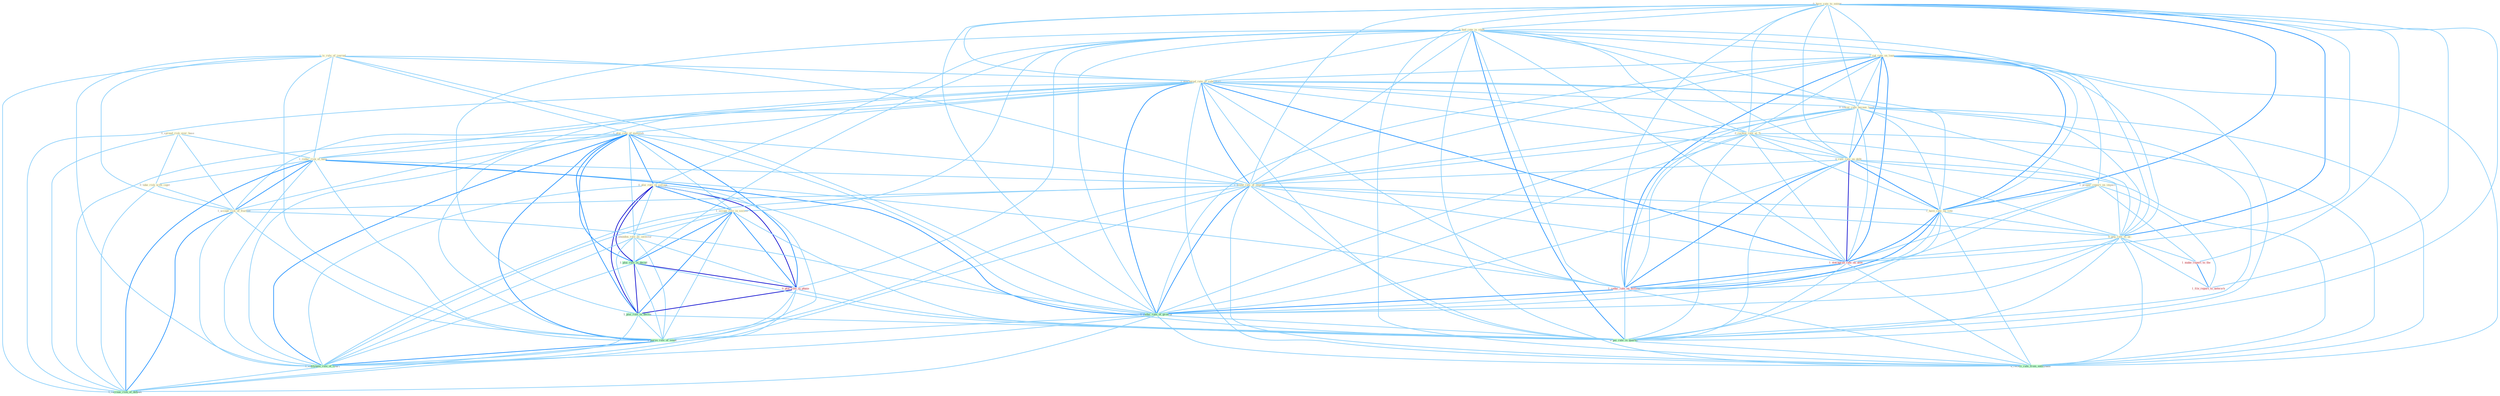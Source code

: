 Graph G{ 
    node
    [shape=polygon,style=filled,width=.5,height=.06,color="#BDFCC9",fixedsize=true,fontsize=4,
    fontcolor="#2f4f4f"];
    {node
    [color="#ffffe0", fontcolor="#8b7d6b"] "1_is_rule_of_journal " "0_have_rate_to_extent " "0_had_rate_in_studi " "1_cut_rate_on_loan " "0_spread_risk_over_base " "1_downgrad_rate_of_subsidiari " "0_lower_rate_becaus_level " "1_plai_role_of_messiah " "0_plai_role_in_collaps " "1_reduc_risk_of_have " "0_take_risk_with_capit " "0_reckon_rate_at_% " "0_rais_rate_on_debt " "1_found_rate_of_improv " "1_prepar_report_on_impact " "1_have_rate_on_vote " "1_occupi_role_in_societi " "0_peg_rate_to_us " "1_abandon_role_as_investor " "1_accept_risk_of_fluctuat "}
{node [color="#fff0f5", fontcolor="#b22222"] "1_downgrad_rate_on_debt " "1_reduc_rate_on_million " "0_plai_role_in_phase " "1_make_report_to_the " "1_file_report_to_network "}
edge [color="#B0E2FF"];

	"1_is_rule_of_journal " -- "1_downgrad_rate_of_subsidiari " [w="1", color="#87cefa" ];
	"1_is_rule_of_journal " -- "1_plai_role_of_messiah " [w="1", color="#87cefa" ];
	"1_is_rule_of_journal " -- "1_reduc_risk_of_have " [w="1", color="#87cefa" ];
	"1_is_rule_of_journal " -- "1_found_rate_of_improv " [w="1", color="#87cefa" ];
	"1_is_rule_of_journal " -- "1_accept_risk_of_fluctuat " [w="1", color="#87cefa" ];
	"1_is_rule_of_journal " -- "1_reduc_rate_of_growth " [w="1", color="#87cefa" ];
	"1_is_rule_of_journal " -- "1_pursu_role_of_senat " [w="1", color="#87cefa" ];
	"1_is_rule_of_journal " -- "1_entitynam_role_of_court " [w="1", color="#87cefa" ];
	"1_is_rule_of_journal " -- "1_increas_risk_of_default " [w="1", color="#87cefa" ];
	"0_have_rate_to_extent " -- "0_had_rate_in_studi " [w="1", color="#87cefa" ];
	"0_have_rate_to_extent " -- "1_cut_rate_on_loan " [w="1", color="#87cefa" ];
	"0_have_rate_to_extent " -- "1_downgrad_rate_of_subsidiari " [w="1", color="#87cefa" ];
	"0_have_rate_to_extent " -- "0_lower_rate_becaus_level " [w="1", color="#87cefa" ];
	"0_have_rate_to_extent " -- "0_reckon_rate_at_% " [w="1", color="#87cefa" ];
	"0_have_rate_to_extent " -- "0_rais_rate_on_debt " [w="1", color="#87cefa" ];
	"0_have_rate_to_extent " -- "1_found_rate_of_improv " [w="1", color="#87cefa" ];
	"0_have_rate_to_extent " -- "1_have_rate_on_vote " [w="2", color="#1e90ff" , len=0.8];
	"0_have_rate_to_extent " -- "0_peg_rate_to_us " [w="2", color="#1e90ff" , len=0.8];
	"0_have_rate_to_extent " -- "1_downgrad_rate_on_debt " [w="1", color="#87cefa" ];
	"0_have_rate_to_extent " -- "1_reduc_rate_on_million " [w="1", color="#87cefa" ];
	"0_have_rate_to_extent " -- "1_reduc_rate_of_growth " [w="1", color="#87cefa" ];
	"0_have_rate_to_extent " -- "1_make_report_to_the " [w="1", color="#87cefa" ];
	"0_have_rate_to_extent " -- "0_pai_rate_in_quarter " [w="1", color="#87cefa" ];
	"0_have_rate_to_extent " -- "1_file_report_to_network " [w="1", color="#87cefa" ];
	"0_have_rate_to_extent " -- "0_receiv_rate_from_entitynam " [w="1", color="#87cefa" ];
	"0_had_rate_in_studi " -- "1_cut_rate_on_loan " [w="1", color="#87cefa" ];
	"0_had_rate_in_studi " -- "1_downgrad_rate_of_subsidiari " [w="1", color="#87cefa" ];
	"0_had_rate_in_studi " -- "0_lower_rate_becaus_level " [w="1", color="#87cefa" ];
	"0_had_rate_in_studi " -- "0_plai_role_in_collaps " [w="1", color="#87cefa" ];
	"0_had_rate_in_studi " -- "0_reckon_rate_at_% " [w="1", color="#87cefa" ];
	"0_had_rate_in_studi " -- "0_rais_rate_on_debt " [w="1", color="#87cefa" ];
	"0_had_rate_in_studi " -- "1_found_rate_of_improv " [w="1", color="#87cefa" ];
	"0_had_rate_in_studi " -- "1_have_rate_on_vote " [w="1", color="#87cefa" ];
	"0_had_rate_in_studi " -- "1_occupi_role_in_societi " [w="1", color="#87cefa" ];
	"0_had_rate_in_studi " -- "0_peg_rate_to_us " [w="1", color="#87cefa" ];
	"0_had_rate_in_studi " -- "1_downgrad_rate_on_debt " [w="1", color="#87cefa" ];
	"0_had_rate_in_studi " -- "1_reduc_rate_on_million " [w="1", color="#87cefa" ];
	"0_had_rate_in_studi " -- "1_plai_role_in_decad " [w="1", color="#87cefa" ];
	"0_had_rate_in_studi " -- "0_plai_role_in_phase " [w="1", color="#87cefa" ];
	"0_had_rate_in_studi " -- "1_reduc_rate_of_growth " [w="1", color="#87cefa" ];
	"0_had_rate_in_studi " -- "1_plai_role_in_declin " [w="1", color="#87cefa" ];
	"0_had_rate_in_studi " -- "0_pai_rate_in_quarter " [w="2", color="#1e90ff" , len=0.8];
	"0_had_rate_in_studi " -- "0_receiv_rate_from_entitynam " [w="1", color="#87cefa" ];
	"1_cut_rate_on_loan " -- "1_downgrad_rate_of_subsidiari " [w="1", color="#87cefa" ];
	"1_cut_rate_on_loan " -- "0_lower_rate_becaus_level " [w="1", color="#87cefa" ];
	"1_cut_rate_on_loan " -- "0_reckon_rate_at_% " [w="1", color="#87cefa" ];
	"1_cut_rate_on_loan " -- "0_rais_rate_on_debt " [w="2", color="#1e90ff" , len=0.8];
	"1_cut_rate_on_loan " -- "1_found_rate_of_improv " [w="1", color="#87cefa" ];
	"1_cut_rate_on_loan " -- "1_prepar_report_on_impact " [w="1", color="#87cefa" ];
	"1_cut_rate_on_loan " -- "1_have_rate_on_vote " [w="2", color="#1e90ff" , len=0.8];
	"1_cut_rate_on_loan " -- "0_peg_rate_to_us " [w="1", color="#87cefa" ];
	"1_cut_rate_on_loan " -- "1_downgrad_rate_on_debt " [w="2", color="#1e90ff" , len=0.8];
	"1_cut_rate_on_loan " -- "1_reduc_rate_on_million " [w="2", color="#1e90ff" , len=0.8];
	"1_cut_rate_on_loan " -- "1_reduc_rate_of_growth " [w="1", color="#87cefa" ];
	"1_cut_rate_on_loan " -- "0_pai_rate_in_quarter " [w="1", color="#87cefa" ];
	"1_cut_rate_on_loan " -- "0_receiv_rate_from_entitynam " [w="1", color="#87cefa" ];
	"0_spread_risk_over_base " -- "1_reduc_risk_of_have " [w="1", color="#87cefa" ];
	"0_spread_risk_over_base " -- "0_take_risk_with_capit " [w="1", color="#87cefa" ];
	"0_spread_risk_over_base " -- "1_accept_risk_of_fluctuat " [w="1", color="#87cefa" ];
	"0_spread_risk_over_base " -- "1_increas_risk_of_default " [w="1", color="#87cefa" ];
	"1_downgrad_rate_of_subsidiari " -- "0_lower_rate_becaus_level " [w="1", color="#87cefa" ];
	"1_downgrad_rate_of_subsidiari " -- "1_plai_role_of_messiah " [w="1", color="#87cefa" ];
	"1_downgrad_rate_of_subsidiari " -- "1_reduc_risk_of_have " [w="1", color="#87cefa" ];
	"1_downgrad_rate_of_subsidiari " -- "0_reckon_rate_at_% " [w="1", color="#87cefa" ];
	"1_downgrad_rate_of_subsidiari " -- "0_rais_rate_on_debt " [w="1", color="#87cefa" ];
	"1_downgrad_rate_of_subsidiari " -- "1_found_rate_of_improv " [w="2", color="#1e90ff" , len=0.8];
	"1_downgrad_rate_of_subsidiari " -- "1_have_rate_on_vote " [w="1", color="#87cefa" ];
	"1_downgrad_rate_of_subsidiari " -- "0_peg_rate_to_us " [w="1", color="#87cefa" ];
	"1_downgrad_rate_of_subsidiari " -- "1_accept_risk_of_fluctuat " [w="1", color="#87cefa" ];
	"1_downgrad_rate_of_subsidiari " -- "1_downgrad_rate_on_debt " [w="2", color="#1e90ff" , len=0.8];
	"1_downgrad_rate_of_subsidiari " -- "1_reduc_rate_on_million " [w="1", color="#87cefa" ];
	"1_downgrad_rate_of_subsidiari " -- "1_reduc_rate_of_growth " [w="2", color="#1e90ff" , len=0.8];
	"1_downgrad_rate_of_subsidiari " -- "0_pai_rate_in_quarter " [w="1", color="#87cefa" ];
	"1_downgrad_rate_of_subsidiari " -- "1_pursu_role_of_senat " [w="1", color="#87cefa" ];
	"1_downgrad_rate_of_subsidiari " -- "1_entitynam_role_of_court " [w="1", color="#87cefa" ];
	"1_downgrad_rate_of_subsidiari " -- "0_receiv_rate_from_entitynam " [w="1", color="#87cefa" ];
	"1_downgrad_rate_of_subsidiari " -- "1_increas_risk_of_default " [w="1", color="#87cefa" ];
	"0_lower_rate_becaus_level " -- "0_reckon_rate_at_% " [w="1", color="#87cefa" ];
	"0_lower_rate_becaus_level " -- "0_rais_rate_on_debt " [w="1", color="#87cefa" ];
	"0_lower_rate_becaus_level " -- "1_found_rate_of_improv " [w="1", color="#87cefa" ];
	"0_lower_rate_becaus_level " -- "1_have_rate_on_vote " [w="1", color="#87cefa" ];
	"0_lower_rate_becaus_level " -- "0_peg_rate_to_us " [w="1", color="#87cefa" ];
	"0_lower_rate_becaus_level " -- "1_downgrad_rate_on_debt " [w="1", color="#87cefa" ];
	"0_lower_rate_becaus_level " -- "1_reduc_rate_on_million " [w="1", color="#87cefa" ];
	"0_lower_rate_becaus_level " -- "1_reduc_rate_of_growth " [w="1", color="#87cefa" ];
	"0_lower_rate_becaus_level " -- "0_pai_rate_in_quarter " [w="1", color="#87cefa" ];
	"0_lower_rate_becaus_level " -- "0_receiv_rate_from_entitynam " [w="1", color="#87cefa" ];
	"1_plai_role_of_messiah " -- "0_plai_role_in_collaps " [w="2", color="#1e90ff" , len=0.8];
	"1_plai_role_of_messiah " -- "1_reduc_risk_of_have " [w="1", color="#87cefa" ];
	"1_plai_role_of_messiah " -- "1_found_rate_of_improv " [w="1", color="#87cefa" ];
	"1_plai_role_of_messiah " -- "1_occupi_role_in_societi " [w="1", color="#87cefa" ];
	"1_plai_role_of_messiah " -- "1_abandon_role_as_investor " [w="1", color="#87cefa" ];
	"1_plai_role_of_messiah " -- "1_accept_risk_of_fluctuat " [w="1", color="#87cefa" ];
	"1_plai_role_of_messiah " -- "1_plai_role_in_decad " [w="2", color="#1e90ff" , len=0.8];
	"1_plai_role_of_messiah " -- "0_plai_role_in_phase " [w="2", color="#1e90ff" , len=0.8];
	"1_plai_role_of_messiah " -- "1_reduc_rate_of_growth " [w="1", color="#87cefa" ];
	"1_plai_role_of_messiah " -- "1_plai_role_in_declin " [w="2", color="#1e90ff" , len=0.8];
	"1_plai_role_of_messiah " -- "1_pursu_role_of_senat " [w="2", color="#1e90ff" , len=0.8];
	"1_plai_role_of_messiah " -- "1_entitynam_role_of_court " [w="2", color="#1e90ff" , len=0.8];
	"1_plai_role_of_messiah " -- "1_increas_risk_of_default " [w="1", color="#87cefa" ];
	"0_plai_role_in_collaps " -- "1_occupi_role_in_societi " [w="2", color="#1e90ff" , len=0.8];
	"0_plai_role_in_collaps " -- "1_abandon_role_as_investor " [w="1", color="#87cefa" ];
	"0_plai_role_in_collaps " -- "1_plai_role_in_decad " [w="3", color="#0000cd" , len=0.6];
	"0_plai_role_in_collaps " -- "0_plai_role_in_phase " [w="3", color="#0000cd" , len=0.6];
	"0_plai_role_in_collaps " -- "1_plai_role_in_declin " [w="3", color="#0000cd" , len=0.6];
	"0_plai_role_in_collaps " -- "0_pai_rate_in_quarter " [w="1", color="#87cefa" ];
	"0_plai_role_in_collaps " -- "1_pursu_role_of_senat " [w="1", color="#87cefa" ];
	"0_plai_role_in_collaps " -- "1_entitynam_role_of_court " [w="1", color="#87cefa" ];
	"1_reduc_risk_of_have " -- "0_take_risk_with_capit " [w="1", color="#87cefa" ];
	"1_reduc_risk_of_have " -- "1_found_rate_of_improv " [w="1", color="#87cefa" ];
	"1_reduc_risk_of_have " -- "1_accept_risk_of_fluctuat " [w="2", color="#1e90ff" , len=0.8];
	"1_reduc_risk_of_have " -- "1_reduc_rate_on_million " [w="1", color="#87cefa" ];
	"1_reduc_risk_of_have " -- "1_reduc_rate_of_growth " [w="2", color="#1e90ff" , len=0.8];
	"1_reduc_risk_of_have " -- "1_pursu_role_of_senat " [w="1", color="#87cefa" ];
	"1_reduc_risk_of_have " -- "1_entitynam_role_of_court " [w="1", color="#87cefa" ];
	"1_reduc_risk_of_have " -- "1_increas_risk_of_default " [w="2", color="#1e90ff" , len=0.8];
	"0_take_risk_with_capit " -- "1_accept_risk_of_fluctuat " [w="1", color="#87cefa" ];
	"0_take_risk_with_capit " -- "1_increas_risk_of_default " [w="1", color="#87cefa" ];
	"0_reckon_rate_at_% " -- "0_rais_rate_on_debt " [w="1", color="#87cefa" ];
	"0_reckon_rate_at_% " -- "1_found_rate_of_improv " [w="1", color="#87cefa" ];
	"0_reckon_rate_at_% " -- "1_have_rate_on_vote " [w="1", color="#87cefa" ];
	"0_reckon_rate_at_% " -- "0_peg_rate_to_us " [w="1", color="#87cefa" ];
	"0_reckon_rate_at_% " -- "1_downgrad_rate_on_debt " [w="1", color="#87cefa" ];
	"0_reckon_rate_at_% " -- "1_reduc_rate_on_million " [w="1", color="#87cefa" ];
	"0_reckon_rate_at_% " -- "1_reduc_rate_of_growth " [w="1", color="#87cefa" ];
	"0_reckon_rate_at_% " -- "0_pai_rate_in_quarter " [w="1", color="#87cefa" ];
	"0_reckon_rate_at_% " -- "0_receiv_rate_from_entitynam " [w="1", color="#87cefa" ];
	"0_rais_rate_on_debt " -- "1_found_rate_of_improv " [w="1", color="#87cefa" ];
	"0_rais_rate_on_debt " -- "1_prepar_report_on_impact " [w="1", color="#87cefa" ];
	"0_rais_rate_on_debt " -- "1_have_rate_on_vote " [w="2", color="#1e90ff" , len=0.8];
	"0_rais_rate_on_debt " -- "0_peg_rate_to_us " [w="1", color="#87cefa" ];
	"0_rais_rate_on_debt " -- "1_downgrad_rate_on_debt " [w="3", color="#0000cd" , len=0.6];
	"0_rais_rate_on_debt " -- "1_reduc_rate_on_million " [w="2", color="#1e90ff" , len=0.8];
	"0_rais_rate_on_debt " -- "1_reduc_rate_of_growth " [w="1", color="#87cefa" ];
	"0_rais_rate_on_debt " -- "0_pai_rate_in_quarter " [w="1", color="#87cefa" ];
	"0_rais_rate_on_debt " -- "0_receiv_rate_from_entitynam " [w="1", color="#87cefa" ];
	"1_found_rate_of_improv " -- "1_have_rate_on_vote " [w="1", color="#87cefa" ];
	"1_found_rate_of_improv " -- "0_peg_rate_to_us " [w="1", color="#87cefa" ];
	"1_found_rate_of_improv " -- "1_accept_risk_of_fluctuat " [w="1", color="#87cefa" ];
	"1_found_rate_of_improv " -- "1_downgrad_rate_on_debt " [w="1", color="#87cefa" ];
	"1_found_rate_of_improv " -- "1_reduc_rate_on_million " [w="1", color="#87cefa" ];
	"1_found_rate_of_improv " -- "1_reduc_rate_of_growth " [w="2", color="#1e90ff" , len=0.8];
	"1_found_rate_of_improv " -- "0_pai_rate_in_quarter " [w="1", color="#87cefa" ];
	"1_found_rate_of_improv " -- "1_pursu_role_of_senat " [w="1", color="#87cefa" ];
	"1_found_rate_of_improv " -- "1_entitynam_role_of_court " [w="1", color="#87cefa" ];
	"1_found_rate_of_improv " -- "0_receiv_rate_from_entitynam " [w="1", color="#87cefa" ];
	"1_found_rate_of_improv " -- "1_increas_risk_of_default " [w="1", color="#87cefa" ];
	"1_prepar_report_on_impact " -- "1_have_rate_on_vote " [w="1", color="#87cefa" ];
	"1_prepar_report_on_impact " -- "1_downgrad_rate_on_debt " [w="1", color="#87cefa" ];
	"1_prepar_report_on_impact " -- "1_reduc_rate_on_million " [w="1", color="#87cefa" ];
	"1_prepar_report_on_impact " -- "1_make_report_to_the " [w="1", color="#87cefa" ];
	"1_prepar_report_on_impact " -- "1_file_report_to_network " [w="1", color="#87cefa" ];
	"1_have_rate_on_vote " -- "0_peg_rate_to_us " [w="1", color="#87cefa" ];
	"1_have_rate_on_vote " -- "1_downgrad_rate_on_debt " [w="2", color="#1e90ff" , len=0.8];
	"1_have_rate_on_vote " -- "1_reduc_rate_on_million " [w="2", color="#1e90ff" , len=0.8];
	"1_have_rate_on_vote " -- "1_reduc_rate_of_growth " [w="1", color="#87cefa" ];
	"1_have_rate_on_vote " -- "0_pai_rate_in_quarter " [w="1", color="#87cefa" ];
	"1_have_rate_on_vote " -- "0_receiv_rate_from_entitynam " [w="1", color="#87cefa" ];
	"1_occupi_role_in_societi " -- "1_abandon_role_as_investor " [w="1", color="#87cefa" ];
	"1_occupi_role_in_societi " -- "1_plai_role_in_decad " [w="2", color="#1e90ff" , len=0.8];
	"1_occupi_role_in_societi " -- "0_plai_role_in_phase " [w="2", color="#1e90ff" , len=0.8];
	"1_occupi_role_in_societi " -- "1_plai_role_in_declin " [w="2", color="#1e90ff" , len=0.8];
	"1_occupi_role_in_societi " -- "0_pai_rate_in_quarter " [w="1", color="#87cefa" ];
	"1_occupi_role_in_societi " -- "1_pursu_role_of_senat " [w="1", color="#87cefa" ];
	"1_occupi_role_in_societi " -- "1_entitynam_role_of_court " [w="1", color="#87cefa" ];
	"0_peg_rate_to_us " -- "1_downgrad_rate_on_debt " [w="1", color="#87cefa" ];
	"0_peg_rate_to_us " -- "1_reduc_rate_on_million " [w="1", color="#87cefa" ];
	"0_peg_rate_to_us " -- "1_reduc_rate_of_growth " [w="1", color="#87cefa" ];
	"0_peg_rate_to_us " -- "1_make_report_to_the " [w="1", color="#87cefa" ];
	"0_peg_rate_to_us " -- "0_pai_rate_in_quarter " [w="1", color="#87cefa" ];
	"0_peg_rate_to_us " -- "1_file_report_to_network " [w="1", color="#87cefa" ];
	"0_peg_rate_to_us " -- "0_receiv_rate_from_entitynam " [w="1", color="#87cefa" ];
	"1_abandon_role_as_investor " -- "1_plai_role_in_decad " [w="1", color="#87cefa" ];
	"1_abandon_role_as_investor " -- "0_plai_role_in_phase " [w="1", color="#87cefa" ];
	"1_abandon_role_as_investor " -- "1_plai_role_in_declin " [w="1", color="#87cefa" ];
	"1_abandon_role_as_investor " -- "1_pursu_role_of_senat " [w="1", color="#87cefa" ];
	"1_abandon_role_as_investor " -- "1_entitynam_role_of_court " [w="1", color="#87cefa" ];
	"1_accept_risk_of_fluctuat " -- "1_reduc_rate_of_growth " [w="1", color="#87cefa" ];
	"1_accept_risk_of_fluctuat " -- "1_pursu_role_of_senat " [w="1", color="#87cefa" ];
	"1_accept_risk_of_fluctuat " -- "1_entitynam_role_of_court " [w="1", color="#87cefa" ];
	"1_accept_risk_of_fluctuat " -- "1_increas_risk_of_default " [w="2", color="#1e90ff" , len=0.8];
	"1_downgrad_rate_on_debt " -- "1_reduc_rate_on_million " [w="2", color="#1e90ff" , len=0.8];
	"1_downgrad_rate_on_debt " -- "1_reduc_rate_of_growth " [w="1", color="#87cefa" ];
	"1_downgrad_rate_on_debt " -- "0_pai_rate_in_quarter " [w="1", color="#87cefa" ];
	"1_downgrad_rate_on_debt " -- "0_receiv_rate_from_entitynam " [w="1", color="#87cefa" ];
	"1_reduc_rate_on_million " -- "1_reduc_rate_of_growth " [w="2", color="#1e90ff" , len=0.8];
	"1_reduc_rate_on_million " -- "0_pai_rate_in_quarter " [w="1", color="#87cefa" ];
	"1_reduc_rate_on_million " -- "0_receiv_rate_from_entitynam " [w="1", color="#87cefa" ];
	"1_plai_role_in_decad " -- "0_plai_role_in_phase " [w="3", color="#0000cd" , len=0.6];
	"1_plai_role_in_decad " -- "1_plai_role_in_declin " [w="3", color="#0000cd" , len=0.6];
	"1_plai_role_in_decad " -- "0_pai_rate_in_quarter " [w="1", color="#87cefa" ];
	"1_plai_role_in_decad " -- "1_pursu_role_of_senat " [w="1", color="#87cefa" ];
	"1_plai_role_in_decad " -- "1_entitynam_role_of_court " [w="1", color="#87cefa" ];
	"0_plai_role_in_phase " -- "1_plai_role_in_declin " [w="3", color="#0000cd" , len=0.6];
	"0_plai_role_in_phase " -- "0_pai_rate_in_quarter " [w="1", color="#87cefa" ];
	"0_plai_role_in_phase " -- "1_pursu_role_of_senat " [w="1", color="#87cefa" ];
	"0_plai_role_in_phase " -- "1_entitynam_role_of_court " [w="1", color="#87cefa" ];
	"1_reduc_rate_of_growth " -- "0_pai_rate_in_quarter " [w="1", color="#87cefa" ];
	"1_reduc_rate_of_growth " -- "1_pursu_role_of_senat " [w="1", color="#87cefa" ];
	"1_reduc_rate_of_growth " -- "1_entitynam_role_of_court " [w="1", color="#87cefa" ];
	"1_reduc_rate_of_growth " -- "0_receiv_rate_from_entitynam " [w="1", color="#87cefa" ];
	"1_reduc_rate_of_growth " -- "1_increas_risk_of_default " [w="1", color="#87cefa" ];
	"1_make_report_to_the " -- "1_file_report_to_network " [w="2", color="#1e90ff" , len=0.8];
	"1_plai_role_in_declin " -- "0_pai_rate_in_quarter " [w="1", color="#87cefa" ];
	"1_plai_role_in_declin " -- "1_pursu_role_of_senat " [w="1", color="#87cefa" ];
	"1_plai_role_in_declin " -- "1_entitynam_role_of_court " [w="1", color="#87cefa" ];
	"0_pai_rate_in_quarter " -- "0_receiv_rate_from_entitynam " [w="1", color="#87cefa" ];
	"1_pursu_role_of_senat " -- "1_entitynam_role_of_court " [w="2", color="#1e90ff" , len=0.8];
	"1_pursu_role_of_senat " -- "1_increas_risk_of_default " [w="1", color="#87cefa" ];
	"1_entitynam_role_of_court " -- "1_increas_risk_of_default " [w="1", color="#87cefa" ];
}